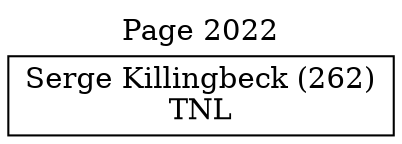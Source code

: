 // House preference flow
digraph "Serge Killingbeck (262)_Page_2022" {
	graph [label="Page 2022" labelloc=t mclimit=10]
	node [shape=box]
	"Serge Killingbeck (262)" [label="Serge Killingbeck (262)
TNL"]
}
